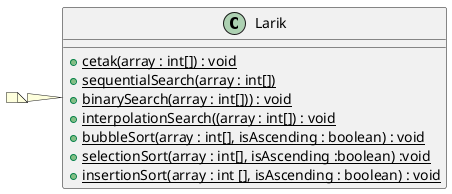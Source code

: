 @startuml
'https://plantuml.com/class-diagram



class Larik{

+{static} cetak(array : int[]) : void
+{static} sequentialSearch(array : int[])
+{static} binarySearch(array : int[])) : void
+{static} interpolationSearch((array : int[]) : void
+{static} bubbleSort(array : int[], isAscending : boolean) : void
+{static} selectionSort(array : int[], isAscending :boolean) :void
+{static} insertionSort(array : int [], isAscending : boolean) : void

}
note left of Larik:

@enduml